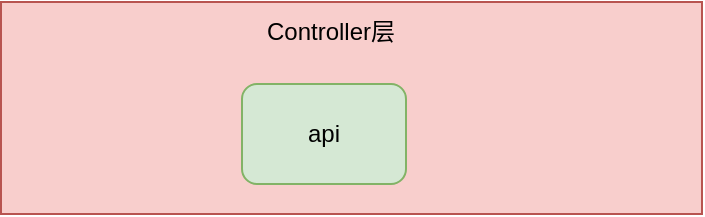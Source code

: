 <mxfile version="15.0.3" type="github">
  <diagram id="pPJiAlB7racQ1mecnm7M" name="第 1 页">
    <mxGraphModel dx="884" dy="662" grid="0" gridSize="10" guides="1" tooltips="1" connect="1" arrows="1" fold="1" page="1" pageScale="1" pageWidth="827" pageHeight="1169" math="0" shadow="0">
      <root>
        <mxCell id="0" />
        <mxCell id="1" parent="0" />
        <mxCell id="ztwY7_2-lBhnV4_P92-4-1" value="" style="rounded=0;whiteSpace=wrap;html=1;fillColor=#f8cecc;strokeColor=#b85450;" vertex="1" parent="1">
          <mxGeometry x="211.5" y="171" width="350.5" height="106" as="geometry" />
        </mxCell>
        <mxCell id="ztwY7_2-lBhnV4_P92-4-2" value="Controller层" style="text;html=1;strokeColor=none;fillColor=none;align=center;verticalAlign=middle;whiteSpace=wrap;rounded=0;" vertex="1" parent="1">
          <mxGeometry x="329" y="174" width="95" height="24" as="geometry" />
        </mxCell>
        <mxCell id="ztwY7_2-lBhnV4_P92-4-3" value="api" style="rounded=1;whiteSpace=wrap;html=1;fillColor=#d5e8d4;strokeColor=#82b366;" vertex="1" parent="1">
          <mxGeometry x="332" y="212" width="82" height="50" as="geometry" />
        </mxCell>
      </root>
    </mxGraphModel>
  </diagram>
</mxfile>
